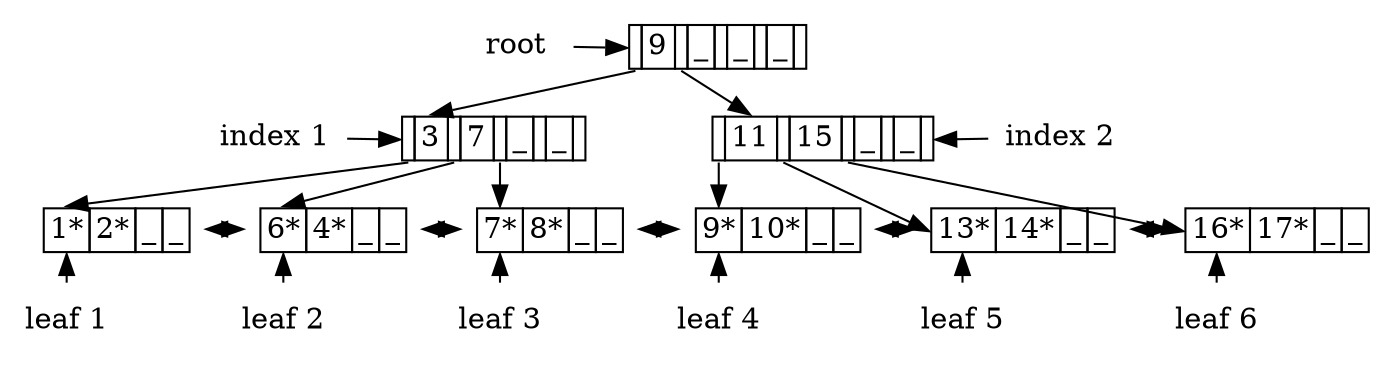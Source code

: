 digraph G
{
    splines=false
    ranksep="0.1"
    nodespe="0.1"
    root_node
    [
        shape = none
        label = <<table border="0" cellborder="1" cellspacing="0">
                    <tr>
                        <td port="connector0"></td>
                        <td port="key0">9</td>
                        <td port="connector1"></td>
                        <td port="key1">_</td>
                        <td port="connector2"></td>
                        <td port="key2">_</td>
                        <td port="connector3"></td>
                        <td port="key3">_</td>
                        <td port="connector4"></td>
                    </tr>
                </table>>
    ]
    index_node_1
    [
        shape = none
        label = <<table border="0" cellborder="1" cellspacing="0">
                    <tr>
                        <td port="connector0"></td>
                        <td port="key0">3</td>
                        <td port="connector1"></td>
                        <td port="key1">7</td>
                        <td port="connector2"></td>
                        <td port="key2">_</td>
                        <td port="connector3"></td>
                        <td port="key3">_</td>
                        <td port="connector4"></td>
                    </tr>
                </table>>
    ]
    index_node_2
    [
        shape = none
        label = <<table border="0" cellborder="1" cellspacing="0">
                    <tr>
                        <td port="connector0"></td>
                        <td port="key0">11</td>
                        <td port="connector1"></td>
                        <td port="key1">15</td>
                        <td port="connector2"></td>
                        <td port="key2">_</td>
                        <td port="connector3"></td>
                        <td port="key3">_</td>
                        <td port="connector4"></td>
                    </tr>
                </table>>
    ]
    leaf_node_1
    [
        shape = none
        label = <<table border="0" cellborder="1" cellspacing="0">
                    <tr>
                        <td port="key0">1*</td>
                        <td port="key1">2*</td>
                        <td port="key2">_</td>
                        <td port="key3">_</td>
                    </tr>
                </table>>
    ]
    leaf_node_2
    [
        shape = none
        label = <<table border="0" cellborder="1" cellspacing="0">
                    <tr>
                        <td port="key0">6*</td>
                        <td port="key1">4*</td>
                        <td port="key2">_</td>
                        <td port="key3">_</td>
                    </tr>
                </table>>
    ]
    leaf_node_3
    [
        shape = none
        label = <<table border="0" cellborder="1" cellspacing="0">
                    <tr>
                        <td port="key0">7*</td>
                        <td port="key1">8*</td>
                        <td port="key2">_</td>
                        <td port="key3">_</td>
                    </tr>
                </table>>
    ]
    leaf_node_4
    [
        shape = none
        label = <<table border="0" cellborder="1" cellspacing="0">
                    <tr>
                        <td port="key0">9*</td>
                        <td port="key1">10*</td>
                        <td port="key2">_</td>
                        <td port="key3">_</td>
                    </tr>
                </table>>
    ]
    leaf_node_5
    [
        shape = none
        label = <<table border="0" cellborder="1" cellspacing="0">
                    <tr>
                        <td port="key0">13*</td>
                        <td port="key1">14*</td>
                        <td port="key2">_</td>
                        <td port="key3">_</td>
                    </tr>
                </table>>
    ]
    leaf_node_6
    [
        shape = none
        label = <<table border="0" cellborder="1" cellspacing="0">
                    <tr>
                        <td port="key0">16*</td>
                        <td port="key1">17*</td>
                        <td port="key2">_</td>
                        <td port="key3">_</td>
                    </tr>
                </table>>
    ]

    root_label [ shape = none label="root" ]
    root_label -> root_node:"connector0"

    root_node:"connector0" -> index_node_1:"key0" 
    root_node:"connector1" -> index_node_2:"key0"

    index_1_label [ shape = none label="index 1"]
    index_1_label -> index_node_1:"connector0"
    index_node_1:"connector0" -> leaf_node_1:"key0" 
    index_node_1:"connector1" -> leaf_node_2:"key0"
    index_node_1:"connector2" -> leaf_node_3:"key0"

    index_node_2:"connector0" -> leaf_node_4:"key0" 
    index_node_2:"connector1" -> leaf_node_5:"key0"
    index_node_2:"connector2" -> leaf_node_6:"key0"
    index_2_label [ shape = none label="index 2"]
    index_2_label -> index_node_2:"connector4"

    leaf_1_label [ shape=none label="leaf 1"]
    leaf_1_label -> leaf_node_1:"key0"
    leaf_2_label [ shape=none label="leaf 2"]
    leaf_2_label -> leaf_node_2:"key0"
    leaf_3_label [ shape=none label="leaf 3"]
    leaf_3_label -> leaf_node_3:"key0"
    leaf_4_label [ shape=none label="leaf 4"]
    leaf_4_label -> leaf_node_4:"key0"
    leaf_5_label [ shape=none label="leaf 5"]
    leaf_5_label -> leaf_node_5:"key0"
    leaf_6_label [ shape=none label="leaf 6"]
    leaf_6_label -> leaf_node_6:"key0"

    // make invisible ranks
    rank1 [style=invisible]
    rank1 -> index_1_label -> index_node_1 -> index_node_2 -> index_2_label [style=invis]
    leaf_1_label -> leaf_2_label -> leaf_3_label -> leaf_4_label -> leaf_5_label -> leaf_6_label [style=invis constraint=false];
    leaf_node_1 -> leaf_node_2 -> leaf_node_3 -> leaf_node_4 -> leaf_node_5 -> leaf_node_6 [dir=both constraint=false]

    {rank=min; root_label root_node}
    {rank=same; index_1_label index_node_1 index_node_2 index_2_label}
    {rank=same; leaf_node_1 leaf_node_2 leaf_node_3 leaf_node_4 leaf_node_5 leaf_node_6 }
    {rank=max; leaf_1_label leaf_2_label leaf_3_label leaf_4_label leaf_5_label leaf_6_label  }
}
